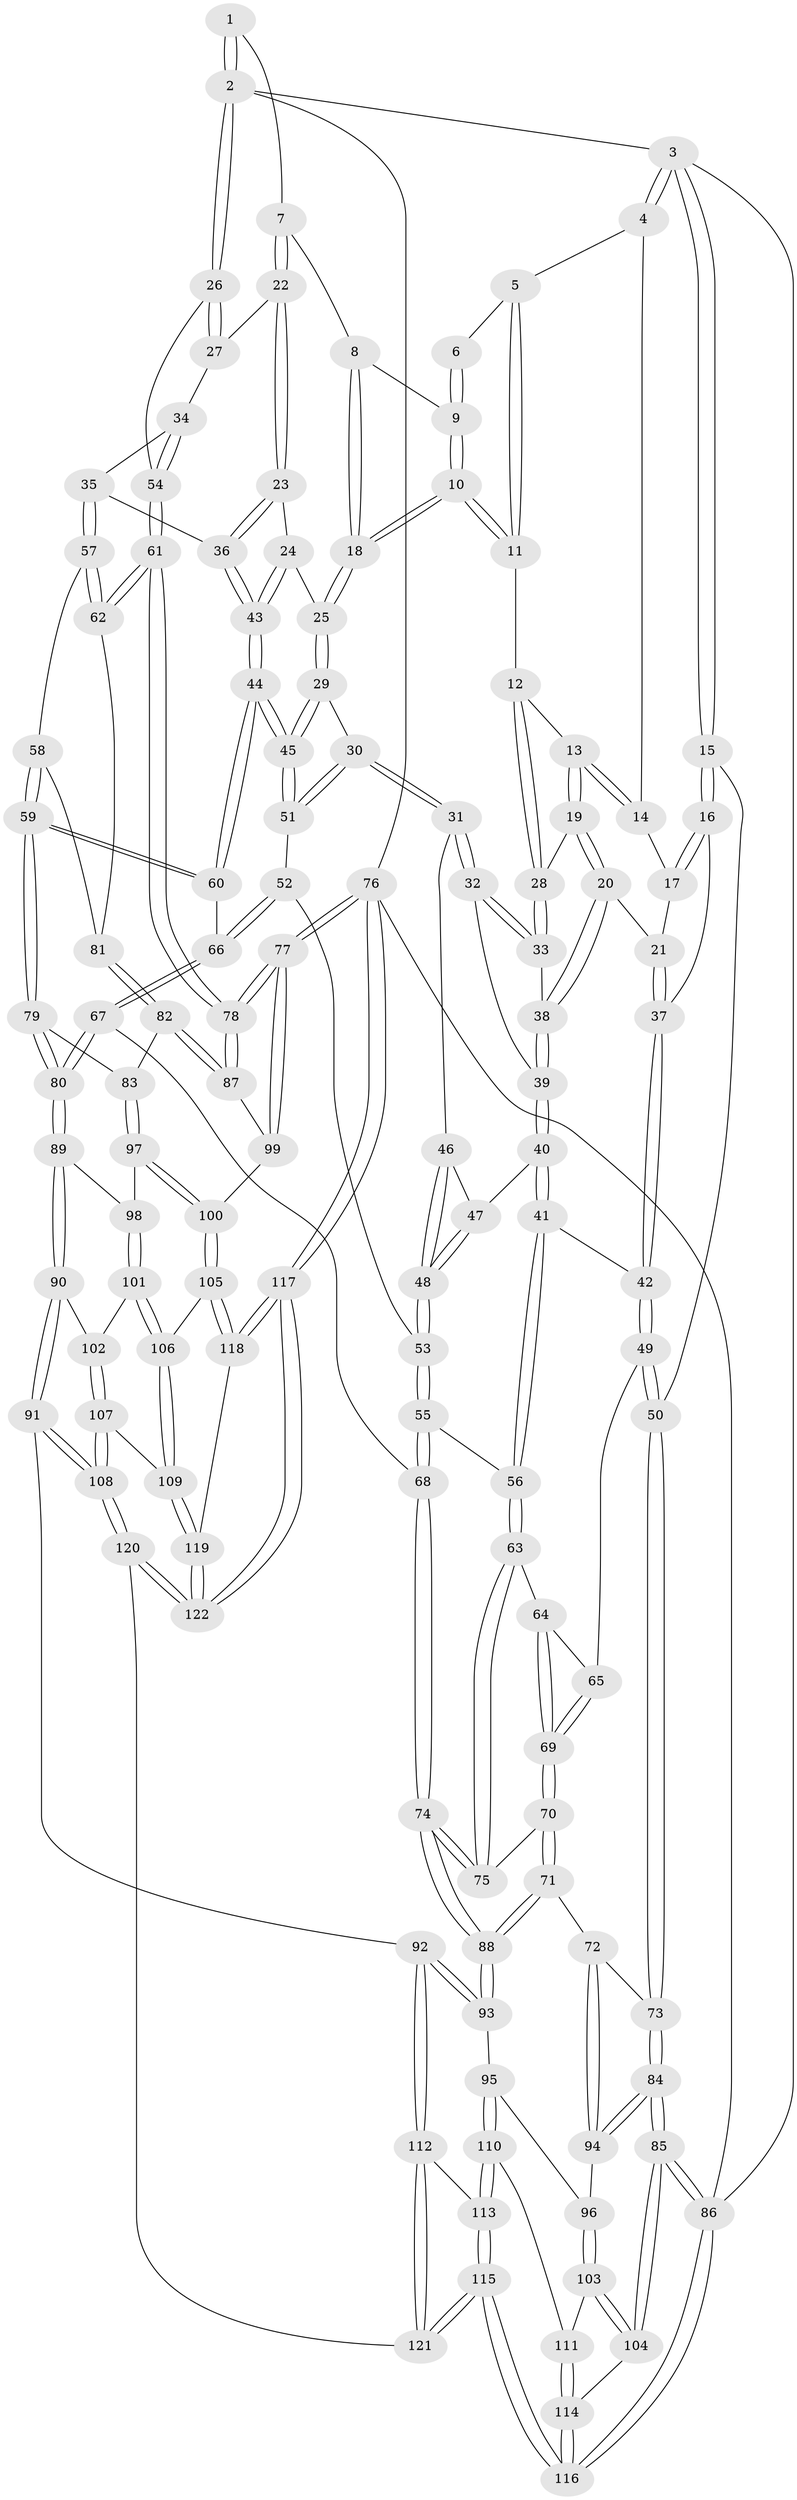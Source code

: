 // coarse degree distribution, {2: 0.09302325581395349, 4: 0.12790697674418605, 3: 0.7441860465116279, 5: 0.023255813953488372, 6: 0.011627906976744186}
// Generated by graph-tools (version 1.1) at 2025/54/03/04/25 22:54:19]
// undirected, 122 vertices, 302 edges
graph export_dot {
  node [color=gray90,style=filled];
  1 [pos="+0.9680628647820958+0"];
  2 [pos="+1+0"];
  3 [pos="+0+0"];
  4 [pos="+0.3026965186620431+0"];
  5 [pos="+0.3867166932837357+0"];
  6 [pos="+0.5604541085889506+0"];
  7 [pos="+0.7145557812475847+0.11415573657218463"];
  8 [pos="+0.6448934258737343+0.06425781825920066"];
  9 [pos="+0.6204542250057804+0.03745082887501864"];
  10 [pos="+0.5016722909791538+0.1520021669338638"];
  11 [pos="+0.49739144369986243+0.15056376076327657"];
  12 [pos="+0.48505625693716914+0.15391091896558995"];
  13 [pos="+0.40502070501544596+0.1533936382887724"];
  14 [pos="+0.28815800565706895+0"];
  15 [pos="+0+0.26813849777943183"];
  16 [pos="+0+0.20175748197959203"];
  17 [pos="+0.2378519626696684+0"];
  18 [pos="+0.5632372826897237+0.23069936395150553"];
  19 [pos="+0.33476676825654356+0.21994171510321536"];
  20 [pos="+0.32239741747081785+0.22622612027481856"];
  21 [pos="+0.28524183530485897+0.203641454029942"];
  22 [pos="+0.7308989865201776+0.14000004466101626"];
  23 [pos="+0.6838728823253784+0.24471105298823487"];
  24 [pos="+0.6393268020815909+0.269688731406397"];
  25 [pos="+0.584010192856485+0.2716181455620348"];
  26 [pos="+1+0"];
  27 [pos="+0.8435777842584695+0.1369510657925838"];
  28 [pos="+0.43590827198878335+0.23944105706426808"];
  29 [pos="+0.5487112734156371+0.30936262151703153"];
  30 [pos="+0.5455275639058642+0.3116732251673119"];
  31 [pos="+0.5161947860957298+0.3156817650207507"];
  32 [pos="+0.5062898606564692+0.31033058746145276"];
  33 [pos="+0.4593548712174919+0.2765348361104548"];
  34 [pos="+0.8782049438653178+0.3019140233192228"];
  35 [pos="+0.868172962999071+0.33532968326942525"];
  36 [pos="+0.8509646467693581+0.33520385695733435"];
  37 [pos="+0.17416354832193107+0.24592747512568908"];
  38 [pos="+0.333505287072416+0.28491459517309004"];
  39 [pos="+0.3334017291028032+0.3039270601721051"];
  40 [pos="+0.32919725356130247+0.33450008472262527"];
  41 [pos="+0.28318749508028307+0.3953867111602855"];
  42 [pos="+0.22948782878805085+0.384059352187925"];
  43 [pos="+0.7070381465743113+0.42749920204450775"];
  44 [pos="+0.6837837666203156+0.4985935192472013"];
  45 [pos="+0.682336127323743+0.4973084561771865"];
  46 [pos="+0.48918816941689686+0.3365961834501797"];
  47 [pos="+0.39562773170007703+0.3574184519375353"];
  48 [pos="+0.4362882896127256+0.44880023879966174"];
  49 [pos="+0.08832907574539046+0.43913433162177795"];
  50 [pos="+0+0.347003776686003"];
  51 [pos="+0.5424260819523845+0.41217267734044627"];
  52 [pos="+0.5110544470936655+0.4615646285086206"];
  53 [pos="+0.4350626695778916+0.4657283220883615"];
  54 [pos="+1+0"];
  55 [pos="+0.40338660818222877+0.4951447411427487"];
  56 [pos="+0.3060530201536656+0.4535804407201102"];
  57 [pos="+0.8997788052368121+0.37616926776977966"];
  58 [pos="+0.7510869239306593+0.5659073759347004"];
  59 [pos="+0.7306509545874174+0.5725847540889875"];
  60 [pos="+0.6855330255323476+0.519433379267557"];
  61 [pos="+1+0.5015615246715845"];
  62 [pos="+1+0.4963027890067554"];
  63 [pos="+0.2542900330925337+0.5326777766571044"];
  64 [pos="+0.2521054093059241+0.5320650141940286"];
  65 [pos="+0.11912820825958048+0.4821620207178697"];
  66 [pos="+0.5696042138758244+0.5367994920262829"];
  67 [pos="+0.4564748605340383+0.6493386063469916"];
  68 [pos="+0.43262728530464056+0.6409729230686637"];
  69 [pos="+0.13356363005850214+0.5711726482627901"];
  70 [pos="+0.13725112510304605+0.6569976633735835"];
  71 [pos="+0.13515317117296427+0.6633880319813956"];
  72 [pos="+0.11617010478700569+0.67494372498287"];
  73 [pos="+0+0.41123510841240685"];
  74 [pos="+0.3464884558032892+0.6697349871997571"];
  75 [pos="+0.2554503513741585+0.5473190986060289"];
  76 [pos="+1+1"];
  77 [pos="+1+1"];
  78 [pos="+1+0.7929730313567234"];
  79 [pos="+0.7242682479345103+0.6267900568280969"];
  80 [pos="+0.5300450600994026+0.7322399489077679"];
  81 [pos="+0.9520477700473211+0.5728394498165301"];
  82 [pos="+0.8945664447789976+0.7039179453607636"];
  83 [pos="+0.755095546276731+0.6841052925118646"];
  84 [pos="+0+0.7517683793561831"];
  85 [pos="+0+0.8889433366781934"];
  86 [pos="+0+1"];
  87 [pos="+0.9212173354178526+0.7555484504744971"];
  88 [pos="+0.30610047664254114+0.7112894045266992"];
  89 [pos="+0.532241121459242+0.7511666702994972"];
  90 [pos="+0.5237334689359417+0.7962681229687872"];
  91 [pos="+0.4472252212787537+0.8886863873545604"];
  92 [pos="+0.36624729511093057+0.8857977814718438"];
  93 [pos="+0.2954257195326334+0.8147255463725367"];
  94 [pos="+0.10276200467930625+0.7028036814520433"];
  95 [pos="+0.2203490942037698+0.8421034700345668"];
  96 [pos="+0.10809012890565554+0.7952245166073899"];
  97 [pos="+0.7519787270600341+0.8011901585510661"];
  98 [pos="+0.7193582754774233+0.8036990357914539"];
  99 [pos="+0.8574374243958206+0.8437724489664735"];
  100 [pos="+0.8011006771560704+0.8731464585624749"];
  101 [pos="+0.6321644911897356+0.8630042858183323"];
  102 [pos="+0.5968537179527883+0.8611152151928301"];
  103 [pos="+0.06483754419779389+0.8420336048675119"];
  104 [pos="+0+0.8835655387643714"];
  105 [pos="+0.8010362015501419+0.8735444702935821"];
  106 [pos="+0.6743019565563012+0.903493449974989"];
  107 [pos="+0.6049878120870744+0.9423635651567633"];
  108 [pos="+0.4890567507005419+0.9721208155638593"];
  109 [pos="+0.637093626832545+0.9627904166378908"];
  110 [pos="+0.19255331824772262+0.9302611874661801"];
  111 [pos="+0.1106664858502728+0.9348125978504561"];
  112 [pos="+0.326543956915936+0.9594146953851649"];
  113 [pos="+0.20779483311438085+0.9593120279731688"];
  114 [pos="+0.08441673731422393+0.9873837629011776"];
  115 [pos="+0.14611026035756705+1"];
  116 [pos="+0.12655420578108945+1"];
  117 [pos="+0.9416026746308613+1"];
  118 [pos="+0.8057571610249625+0.913774990737073"];
  119 [pos="+0.6424035543882871+0.973283560539909"];
  120 [pos="+0.4997584075084222+1"];
  121 [pos="+0.32720129356168376+1"];
  122 [pos="+0.6889860954861196+1"];
  1 -- 2;
  1 -- 2;
  1 -- 7;
  2 -- 3;
  2 -- 26;
  2 -- 26;
  2 -- 76;
  3 -- 4;
  3 -- 4;
  3 -- 15;
  3 -- 15;
  3 -- 86;
  4 -- 5;
  4 -- 14;
  5 -- 6;
  5 -- 11;
  5 -- 11;
  6 -- 9;
  6 -- 9;
  7 -- 8;
  7 -- 22;
  7 -- 22;
  8 -- 9;
  8 -- 18;
  8 -- 18;
  9 -- 10;
  9 -- 10;
  10 -- 11;
  10 -- 11;
  10 -- 18;
  10 -- 18;
  11 -- 12;
  12 -- 13;
  12 -- 28;
  12 -- 28;
  13 -- 14;
  13 -- 14;
  13 -- 19;
  13 -- 19;
  14 -- 17;
  15 -- 16;
  15 -- 16;
  15 -- 50;
  16 -- 17;
  16 -- 17;
  16 -- 37;
  17 -- 21;
  18 -- 25;
  18 -- 25;
  19 -- 20;
  19 -- 20;
  19 -- 28;
  20 -- 21;
  20 -- 38;
  20 -- 38;
  21 -- 37;
  21 -- 37;
  22 -- 23;
  22 -- 23;
  22 -- 27;
  23 -- 24;
  23 -- 36;
  23 -- 36;
  24 -- 25;
  24 -- 43;
  24 -- 43;
  25 -- 29;
  25 -- 29;
  26 -- 27;
  26 -- 27;
  26 -- 54;
  27 -- 34;
  28 -- 33;
  28 -- 33;
  29 -- 30;
  29 -- 45;
  29 -- 45;
  30 -- 31;
  30 -- 31;
  30 -- 51;
  30 -- 51;
  31 -- 32;
  31 -- 32;
  31 -- 46;
  32 -- 33;
  32 -- 33;
  32 -- 39;
  33 -- 38;
  34 -- 35;
  34 -- 54;
  34 -- 54;
  35 -- 36;
  35 -- 57;
  35 -- 57;
  36 -- 43;
  36 -- 43;
  37 -- 42;
  37 -- 42;
  38 -- 39;
  38 -- 39;
  39 -- 40;
  39 -- 40;
  40 -- 41;
  40 -- 41;
  40 -- 47;
  41 -- 42;
  41 -- 56;
  41 -- 56;
  42 -- 49;
  42 -- 49;
  43 -- 44;
  43 -- 44;
  44 -- 45;
  44 -- 45;
  44 -- 60;
  44 -- 60;
  45 -- 51;
  45 -- 51;
  46 -- 47;
  46 -- 48;
  46 -- 48;
  47 -- 48;
  47 -- 48;
  48 -- 53;
  48 -- 53;
  49 -- 50;
  49 -- 50;
  49 -- 65;
  50 -- 73;
  50 -- 73;
  51 -- 52;
  52 -- 53;
  52 -- 66;
  52 -- 66;
  53 -- 55;
  53 -- 55;
  54 -- 61;
  54 -- 61;
  55 -- 56;
  55 -- 68;
  55 -- 68;
  56 -- 63;
  56 -- 63;
  57 -- 58;
  57 -- 62;
  57 -- 62;
  58 -- 59;
  58 -- 59;
  58 -- 81;
  59 -- 60;
  59 -- 60;
  59 -- 79;
  59 -- 79;
  60 -- 66;
  61 -- 62;
  61 -- 62;
  61 -- 78;
  61 -- 78;
  62 -- 81;
  63 -- 64;
  63 -- 75;
  63 -- 75;
  64 -- 65;
  64 -- 69;
  64 -- 69;
  65 -- 69;
  65 -- 69;
  66 -- 67;
  66 -- 67;
  67 -- 68;
  67 -- 80;
  67 -- 80;
  68 -- 74;
  68 -- 74;
  69 -- 70;
  69 -- 70;
  70 -- 71;
  70 -- 71;
  70 -- 75;
  71 -- 72;
  71 -- 88;
  71 -- 88;
  72 -- 73;
  72 -- 94;
  72 -- 94;
  73 -- 84;
  73 -- 84;
  74 -- 75;
  74 -- 75;
  74 -- 88;
  74 -- 88;
  76 -- 77;
  76 -- 77;
  76 -- 117;
  76 -- 117;
  76 -- 86;
  77 -- 78;
  77 -- 78;
  77 -- 99;
  77 -- 99;
  78 -- 87;
  78 -- 87;
  79 -- 80;
  79 -- 80;
  79 -- 83;
  80 -- 89;
  80 -- 89;
  81 -- 82;
  81 -- 82;
  82 -- 83;
  82 -- 87;
  82 -- 87;
  83 -- 97;
  83 -- 97;
  84 -- 85;
  84 -- 85;
  84 -- 94;
  84 -- 94;
  85 -- 86;
  85 -- 86;
  85 -- 104;
  85 -- 104;
  86 -- 116;
  86 -- 116;
  87 -- 99;
  88 -- 93;
  88 -- 93;
  89 -- 90;
  89 -- 90;
  89 -- 98;
  90 -- 91;
  90 -- 91;
  90 -- 102;
  91 -- 92;
  91 -- 108;
  91 -- 108;
  92 -- 93;
  92 -- 93;
  92 -- 112;
  92 -- 112;
  93 -- 95;
  94 -- 96;
  95 -- 96;
  95 -- 110;
  95 -- 110;
  96 -- 103;
  96 -- 103;
  97 -- 98;
  97 -- 100;
  97 -- 100;
  98 -- 101;
  98 -- 101;
  99 -- 100;
  100 -- 105;
  100 -- 105;
  101 -- 102;
  101 -- 106;
  101 -- 106;
  102 -- 107;
  102 -- 107;
  103 -- 104;
  103 -- 104;
  103 -- 111;
  104 -- 114;
  105 -- 106;
  105 -- 118;
  105 -- 118;
  106 -- 109;
  106 -- 109;
  107 -- 108;
  107 -- 108;
  107 -- 109;
  108 -- 120;
  108 -- 120;
  109 -- 119;
  109 -- 119;
  110 -- 111;
  110 -- 113;
  110 -- 113;
  111 -- 114;
  111 -- 114;
  112 -- 113;
  112 -- 121;
  112 -- 121;
  113 -- 115;
  113 -- 115;
  114 -- 116;
  114 -- 116;
  115 -- 116;
  115 -- 116;
  115 -- 121;
  115 -- 121;
  117 -- 118;
  117 -- 118;
  117 -- 122;
  117 -- 122;
  118 -- 119;
  119 -- 122;
  119 -- 122;
  120 -- 121;
  120 -- 122;
  120 -- 122;
}
